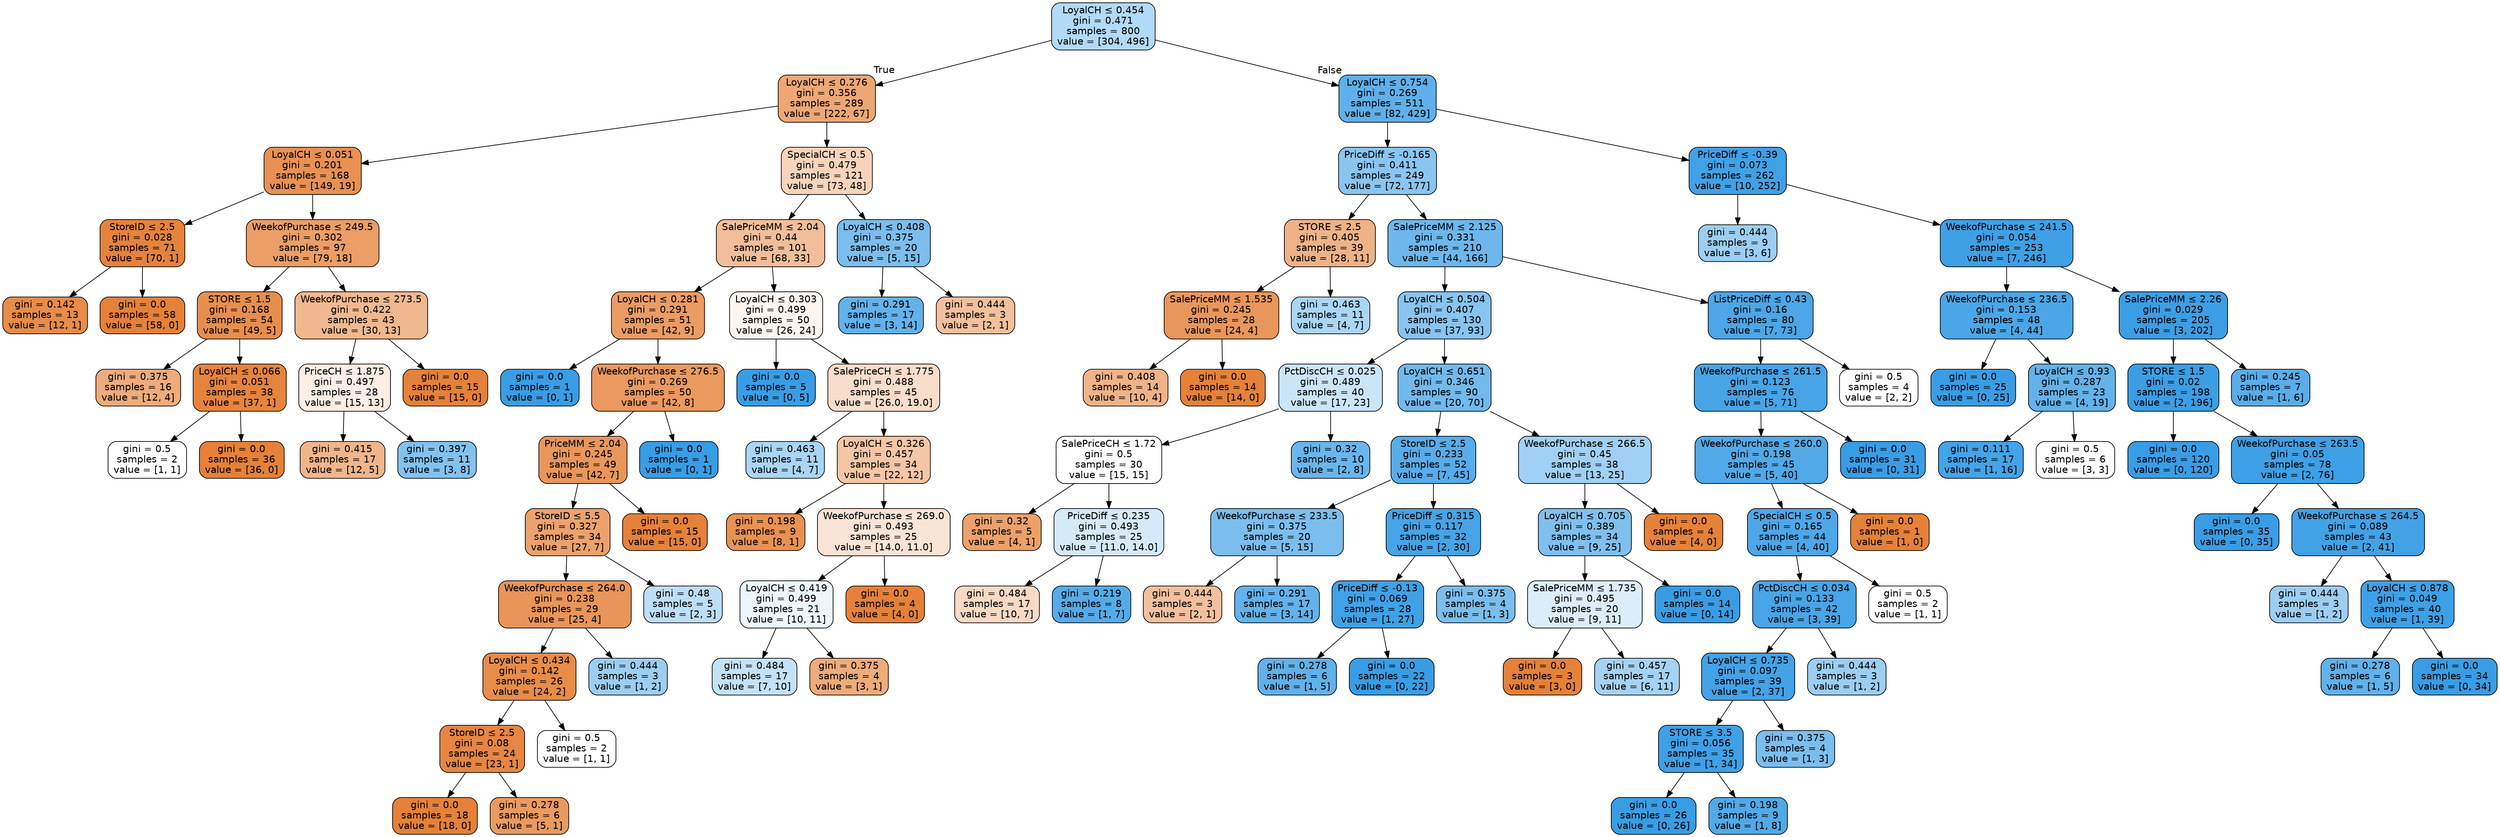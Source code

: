 digraph Tree {
node [shape=box, style="filled, rounded", color="black", fontname="helvetica"] ;
edge [fontname="helvetica"] ;
0 [label=<LoyalCH &le; 0.454<br/>gini = 0.471<br/>samples = 800<br/>value = [304, 496]>, fillcolor="#b2d9f5"] ;
1 [label=<LoyalCH &le; 0.276<br/>gini = 0.356<br/>samples = 289<br/>value = [222, 67]>, fillcolor="#eda775"] ;
0 -> 1 [labeldistance=2.5, labelangle=45, headlabel="True"] ;
2 [label=<LoyalCH &le; 0.051<br/>gini = 0.201<br/>samples = 168<br/>value = [149, 19]>, fillcolor="#e89152"] ;
1 -> 2 ;
3 [label=<StoreID &le; 2.5<br/>gini = 0.028<br/>samples = 71<br/>value = [70, 1]>, fillcolor="#e5833c"] ;
2 -> 3 ;
4 [label=<gini = 0.142<br/>samples = 13<br/>value = [12, 1]>, fillcolor="#e78c49"] ;
3 -> 4 ;
5 [label=<gini = 0.0<br/>samples = 58<br/>value = [58, 0]>, fillcolor="#e58139"] ;
3 -> 5 ;
6 [label=<WeekofPurchase &le; 249.5<br/>gini = 0.302<br/>samples = 97<br/>value = [79, 18]>, fillcolor="#eb9e66"] ;
2 -> 6 ;
7 [label=<STORE &le; 1.5<br/>gini = 0.168<br/>samples = 54<br/>value = [49, 5]>, fillcolor="#e88e4d"] ;
6 -> 7 ;
8 [label=<gini = 0.375<br/>samples = 16<br/>value = [12, 4]>, fillcolor="#eeab7b"] ;
7 -> 8 ;
9 [label=<LoyalCH &le; 0.066<br/>gini = 0.051<br/>samples = 38<br/>value = [37, 1]>, fillcolor="#e6843e"] ;
7 -> 9 ;
10 [label=<gini = 0.5<br/>samples = 2<br/>value = [1, 1]>, fillcolor="#ffffff"] ;
9 -> 10 ;
11 [label=<gini = 0.0<br/>samples = 36<br/>value = [36, 0]>, fillcolor="#e58139"] ;
9 -> 11 ;
12 [label=<WeekofPurchase &le; 273.5<br/>gini = 0.422<br/>samples = 43<br/>value = [30, 13]>, fillcolor="#f0b88f"] ;
6 -> 12 ;
13 [label=<PriceCH &le; 1.875<br/>gini = 0.497<br/>samples = 28<br/>value = [15, 13]>, fillcolor="#fceee5"] ;
12 -> 13 ;
14 [label=<gini = 0.415<br/>samples = 17<br/>value = [12, 5]>, fillcolor="#f0b58b"] ;
13 -> 14 ;
15 [label=<gini = 0.397<br/>samples = 11<br/>value = [3, 8]>, fillcolor="#83c2ef"] ;
13 -> 15 ;
16 [label=<gini = 0.0<br/>samples = 15<br/>value = [15, 0]>, fillcolor="#e58139"] ;
12 -> 16 ;
17 [label=<SpecialCH &le; 0.5<br/>gini = 0.479<br/>samples = 121<br/>value = [73, 48]>, fillcolor="#f6d4bb"] ;
1 -> 17 ;
18 [label=<SalePriceMM &le; 2.04<br/>gini = 0.44<br/>samples = 101<br/>value = [68, 33]>, fillcolor="#f2be99"] ;
17 -> 18 ;
19 [label=<LoyalCH &le; 0.281<br/>gini = 0.291<br/>samples = 51<br/>value = [42, 9]>, fillcolor="#eb9c63"] ;
18 -> 19 ;
20 [label=<gini = 0.0<br/>samples = 1<br/>value = [0, 1]>, fillcolor="#399de5"] ;
19 -> 20 ;
21 [label=<WeekofPurchase &le; 276.5<br/>gini = 0.269<br/>samples = 50<br/>value = [42, 8]>, fillcolor="#ea995f"] ;
19 -> 21 ;
22 [label=<PriceMM &le; 2.04<br/>gini = 0.245<br/>samples = 49<br/>value = [42, 7]>, fillcolor="#e9965a"] ;
21 -> 22 ;
23 [label=<StoreID &le; 5.5<br/>gini = 0.327<br/>samples = 34<br/>value = [27, 7]>, fillcolor="#eca26c"] ;
22 -> 23 ;
24 [label=<WeekofPurchase &le; 264.0<br/>gini = 0.238<br/>samples = 29<br/>value = [25, 4]>, fillcolor="#e99559"] ;
23 -> 24 ;
25 [label=<LoyalCH &le; 0.434<br/>gini = 0.142<br/>samples = 26<br/>value = [24, 2]>, fillcolor="#e78c49"] ;
24 -> 25 ;
26 [label=<StoreID &le; 2.5<br/>gini = 0.08<br/>samples = 24<br/>value = [23, 1]>, fillcolor="#e68642"] ;
25 -> 26 ;
27 [label=<gini = 0.0<br/>samples = 18<br/>value = [18, 0]>, fillcolor="#e58139"] ;
26 -> 27 ;
28 [label=<gini = 0.278<br/>samples = 6<br/>value = [5, 1]>, fillcolor="#ea9a61"] ;
26 -> 28 ;
29 [label=<gini = 0.5<br/>samples = 2<br/>value = [1, 1]>, fillcolor="#ffffff"] ;
25 -> 29 ;
30 [label=<gini = 0.444<br/>samples = 3<br/>value = [1, 2]>, fillcolor="#9ccef2"] ;
24 -> 30 ;
31 [label=<gini = 0.48<br/>samples = 5<br/>value = [2, 3]>, fillcolor="#bddef6"] ;
23 -> 31 ;
32 [label=<gini = 0.0<br/>samples = 15<br/>value = [15, 0]>, fillcolor="#e58139"] ;
22 -> 32 ;
33 [label=<gini = 0.0<br/>samples = 1<br/>value = [0, 1]>, fillcolor="#399de5"] ;
21 -> 33 ;
34 [label=<LoyalCH &le; 0.303<br/>gini = 0.499<br/>samples = 50<br/>value = [26, 24]>, fillcolor="#fdf5f0"] ;
18 -> 34 ;
35 [label=<gini = 0.0<br/>samples = 5<br/>value = [0, 5]>, fillcolor="#399de5"] ;
34 -> 35 ;
36 [label=<SalePriceCH &le; 1.775<br/>gini = 0.488<br/>samples = 45<br/>value = [26.0, 19.0]>, fillcolor="#f8ddca"] ;
34 -> 36 ;
37 [label=<gini = 0.463<br/>samples = 11<br/>value = [4, 7]>, fillcolor="#aad5f4"] ;
36 -> 37 ;
38 [label=<LoyalCH &le; 0.326<br/>gini = 0.457<br/>samples = 34<br/>value = [22, 12]>, fillcolor="#f3c6a5"] ;
36 -> 38 ;
39 [label=<gini = 0.198<br/>samples = 9<br/>value = [8, 1]>, fillcolor="#e89152"] ;
38 -> 39 ;
40 [label=<WeekofPurchase &le; 269.0<br/>gini = 0.493<br/>samples = 25<br/>value = [14.0, 11.0]>, fillcolor="#f9e4d5"] ;
38 -> 40 ;
41 [label=<LoyalCH &le; 0.419<br/>gini = 0.499<br/>samples = 21<br/>value = [10, 11]>, fillcolor="#edf6fd"] ;
40 -> 41 ;
42 [label=<gini = 0.484<br/>samples = 17<br/>value = [7, 10]>, fillcolor="#c4e2f7"] ;
41 -> 42 ;
43 [label=<gini = 0.375<br/>samples = 4<br/>value = [3, 1]>, fillcolor="#eeab7b"] ;
41 -> 43 ;
44 [label=<gini = 0.0<br/>samples = 4<br/>value = [4, 0]>, fillcolor="#e58139"] ;
40 -> 44 ;
45 [label=<LoyalCH &le; 0.408<br/>gini = 0.375<br/>samples = 20<br/>value = [5, 15]>, fillcolor="#7bbeee"] ;
17 -> 45 ;
46 [label=<gini = 0.291<br/>samples = 17<br/>value = [3, 14]>, fillcolor="#63b2eb"] ;
45 -> 46 ;
47 [label=<gini = 0.444<br/>samples = 3<br/>value = [2, 1]>, fillcolor="#f2c09c"] ;
45 -> 47 ;
48 [label=<LoyalCH &le; 0.754<br/>gini = 0.269<br/>samples = 511<br/>value = [82, 429]>, fillcolor="#5fb0ea"] ;
0 -> 48 [labeldistance=2.5, labelangle=-45, headlabel="False"] ;
49 [label=<PriceDiff &le; -0.165<br/>gini = 0.411<br/>samples = 249<br/>value = [72, 177]>, fillcolor="#8ac5f0"] ;
48 -> 49 ;
50 [label=<STORE &le; 2.5<br/>gini = 0.405<br/>samples = 39<br/>value = [28, 11]>, fillcolor="#efb287"] ;
49 -> 50 ;
51 [label=<SalePriceMM &le; 1.535<br/>gini = 0.245<br/>samples = 28<br/>value = [24, 4]>, fillcolor="#e9965a"] ;
50 -> 51 ;
52 [label=<gini = 0.408<br/>samples = 14<br/>value = [10, 4]>, fillcolor="#efb388"] ;
51 -> 52 ;
53 [label=<gini = 0.0<br/>samples = 14<br/>value = [14, 0]>, fillcolor="#e58139"] ;
51 -> 53 ;
54 [label=<gini = 0.463<br/>samples = 11<br/>value = [4, 7]>, fillcolor="#aad5f4"] ;
50 -> 54 ;
55 [label=<SalePriceMM &le; 2.125<br/>gini = 0.331<br/>samples = 210<br/>value = [44, 166]>, fillcolor="#6db7ec"] ;
49 -> 55 ;
56 [label=<LoyalCH &le; 0.504<br/>gini = 0.407<br/>samples = 130<br/>value = [37, 93]>, fillcolor="#88c4ef"] ;
55 -> 56 ;
57 [label=<PctDiscCH &le; 0.025<br/>gini = 0.489<br/>samples = 40<br/>value = [17, 23]>, fillcolor="#cbe5f8"] ;
56 -> 57 ;
58 [label=<SalePriceCH &le; 1.72<br/>gini = 0.5<br/>samples = 30<br/>value = [15, 15]>, fillcolor="#ffffff"] ;
57 -> 58 ;
59 [label=<gini = 0.32<br/>samples = 5<br/>value = [4, 1]>, fillcolor="#eca06a"] ;
58 -> 59 ;
60 [label=<PriceDiff &le; 0.235<br/>gini = 0.493<br/>samples = 25<br/>value = [11.0, 14.0]>, fillcolor="#d5eaf9"] ;
58 -> 60 ;
61 [label=<gini = 0.484<br/>samples = 17<br/>value = [10, 7]>, fillcolor="#f7d9c4"] ;
60 -> 61 ;
62 [label=<gini = 0.219<br/>samples = 8<br/>value = [1, 7]>, fillcolor="#55abe9"] ;
60 -> 62 ;
63 [label=<gini = 0.32<br/>samples = 10<br/>value = [2, 8]>, fillcolor="#6ab6ec"] ;
57 -> 63 ;
64 [label=<LoyalCH &le; 0.651<br/>gini = 0.346<br/>samples = 90<br/>value = [20, 70]>, fillcolor="#72b9ec"] ;
56 -> 64 ;
65 [label=<StoreID &le; 2.5<br/>gini = 0.233<br/>samples = 52<br/>value = [7, 45]>, fillcolor="#58ace9"] ;
64 -> 65 ;
66 [label=<WeekofPurchase &le; 233.5<br/>gini = 0.375<br/>samples = 20<br/>value = [5, 15]>, fillcolor="#7bbeee"] ;
65 -> 66 ;
67 [label=<gini = 0.444<br/>samples = 3<br/>value = [2, 1]>, fillcolor="#f2c09c"] ;
66 -> 67 ;
68 [label=<gini = 0.291<br/>samples = 17<br/>value = [3, 14]>, fillcolor="#63b2eb"] ;
66 -> 68 ;
69 [label=<PriceDiff &le; 0.315<br/>gini = 0.117<br/>samples = 32<br/>value = [2, 30]>, fillcolor="#46a4e7"] ;
65 -> 69 ;
70 [label=<PriceDiff &le; -0.13<br/>gini = 0.069<br/>samples = 28<br/>value = [1, 27]>, fillcolor="#40a1e6"] ;
69 -> 70 ;
71 [label=<gini = 0.278<br/>samples = 6<br/>value = [1, 5]>, fillcolor="#61b1ea"] ;
70 -> 71 ;
72 [label=<gini = 0.0<br/>samples = 22<br/>value = [0, 22]>, fillcolor="#399de5"] ;
70 -> 72 ;
73 [label=<gini = 0.375<br/>samples = 4<br/>value = [1, 3]>, fillcolor="#7bbeee"] ;
69 -> 73 ;
74 [label=<WeekofPurchase &le; 266.5<br/>gini = 0.45<br/>samples = 38<br/>value = [13, 25]>, fillcolor="#a0d0f3"] ;
64 -> 74 ;
75 [label=<LoyalCH &le; 0.705<br/>gini = 0.389<br/>samples = 34<br/>value = [9, 25]>, fillcolor="#80c0ee"] ;
74 -> 75 ;
76 [label=<SalePriceMM &le; 1.735<br/>gini = 0.495<br/>samples = 20<br/>value = [9, 11]>, fillcolor="#dbedfa"] ;
75 -> 76 ;
77 [label=<gini = 0.0<br/>samples = 3<br/>value = [3, 0]>, fillcolor="#e58139"] ;
76 -> 77 ;
78 [label=<gini = 0.457<br/>samples = 17<br/>value = [6, 11]>, fillcolor="#a5d2f3"] ;
76 -> 78 ;
79 [label=<gini = 0.0<br/>samples = 14<br/>value = [0, 14]>, fillcolor="#399de5"] ;
75 -> 79 ;
80 [label=<gini = 0.0<br/>samples = 4<br/>value = [4, 0]>, fillcolor="#e58139"] ;
74 -> 80 ;
81 [label=<ListPriceDiff &le; 0.43<br/>gini = 0.16<br/>samples = 80<br/>value = [7, 73]>, fillcolor="#4ca6e7"] ;
55 -> 81 ;
82 [label=<WeekofPurchase &le; 261.5<br/>gini = 0.123<br/>samples = 76<br/>value = [5, 71]>, fillcolor="#47a4e7"] ;
81 -> 82 ;
83 [label=<WeekofPurchase &le; 260.0<br/>gini = 0.198<br/>samples = 45<br/>value = [5, 40]>, fillcolor="#52a9e8"] ;
82 -> 83 ;
84 [label=<SpecialCH &le; 0.5<br/>gini = 0.165<br/>samples = 44<br/>value = [4, 40]>, fillcolor="#4da7e8"] ;
83 -> 84 ;
85 [label=<PctDiscCH &le; 0.034<br/>gini = 0.133<br/>samples = 42<br/>value = [3, 39]>, fillcolor="#48a5e7"] ;
84 -> 85 ;
86 [label=<LoyalCH &le; 0.735<br/>gini = 0.097<br/>samples = 39<br/>value = [2, 37]>, fillcolor="#44a2e6"] ;
85 -> 86 ;
87 [label=<STORE &le; 3.5<br/>gini = 0.056<br/>samples = 35<br/>value = [1, 34]>, fillcolor="#3fa0e6"] ;
86 -> 87 ;
88 [label=<gini = 0.0<br/>samples = 26<br/>value = [0, 26]>, fillcolor="#399de5"] ;
87 -> 88 ;
89 [label=<gini = 0.198<br/>samples = 9<br/>value = [1, 8]>, fillcolor="#52a9e8"] ;
87 -> 89 ;
90 [label=<gini = 0.375<br/>samples = 4<br/>value = [1, 3]>, fillcolor="#7bbeee"] ;
86 -> 90 ;
91 [label=<gini = 0.444<br/>samples = 3<br/>value = [1, 2]>, fillcolor="#9ccef2"] ;
85 -> 91 ;
92 [label=<gini = 0.5<br/>samples = 2<br/>value = [1, 1]>, fillcolor="#ffffff"] ;
84 -> 92 ;
93 [label=<gini = 0.0<br/>samples = 1<br/>value = [1, 0]>, fillcolor="#e58139"] ;
83 -> 93 ;
94 [label=<gini = 0.0<br/>samples = 31<br/>value = [0, 31]>, fillcolor="#399de5"] ;
82 -> 94 ;
95 [label=<gini = 0.5<br/>samples = 4<br/>value = [2, 2]>, fillcolor="#ffffff"] ;
81 -> 95 ;
96 [label=<PriceDiff &le; -0.39<br/>gini = 0.073<br/>samples = 262<br/>value = [10, 252]>, fillcolor="#41a1e6"] ;
48 -> 96 ;
97 [label=<gini = 0.444<br/>samples = 9<br/>value = [3, 6]>, fillcolor="#9ccef2"] ;
96 -> 97 ;
98 [label=<WeekofPurchase &le; 241.5<br/>gini = 0.054<br/>samples = 253<br/>value = [7, 246]>, fillcolor="#3fa0e6"] ;
96 -> 98 ;
99 [label=<WeekofPurchase &le; 236.5<br/>gini = 0.153<br/>samples = 48<br/>value = [4, 44]>, fillcolor="#4ba6e7"] ;
98 -> 99 ;
100 [label=<gini = 0.0<br/>samples = 25<br/>value = [0, 25]>, fillcolor="#399de5"] ;
99 -> 100 ;
101 [label=<LoyalCH &le; 0.93<br/>gini = 0.287<br/>samples = 23<br/>value = [4, 19]>, fillcolor="#63b2ea"] ;
99 -> 101 ;
102 [label=<gini = 0.111<br/>samples = 17<br/>value = [1, 16]>, fillcolor="#45a3e7"] ;
101 -> 102 ;
103 [label=<gini = 0.5<br/>samples = 6<br/>value = [3, 3]>, fillcolor="#ffffff"] ;
101 -> 103 ;
104 [label=<SalePriceMM &le; 2.26<br/>gini = 0.029<br/>samples = 205<br/>value = [3, 202]>, fillcolor="#3c9ee5"] ;
98 -> 104 ;
105 [label=<STORE &le; 1.5<br/>gini = 0.02<br/>samples = 198<br/>value = [2, 196]>, fillcolor="#3b9ee5"] ;
104 -> 105 ;
106 [label=<gini = 0.0<br/>samples = 120<br/>value = [0, 120]>, fillcolor="#399de5"] ;
105 -> 106 ;
107 [label=<WeekofPurchase &le; 263.5<br/>gini = 0.05<br/>samples = 78<br/>value = [2, 76]>, fillcolor="#3ea0e6"] ;
105 -> 107 ;
108 [label=<gini = 0.0<br/>samples = 35<br/>value = [0, 35]>, fillcolor="#399de5"] ;
107 -> 108 ;
109 [label=<WeekofPurchase &le; 264.5<br/>gini = 0.089<br/>samples = 43<br/>value = [2, 41]>, fillcolor="#43a2e6"] ;
107 -> 109 ;
110 [label=<gini = 0.444<br/>samples = 3<br/>value = [1, 2]>, fillcolor="#9ccef2"] ;
109 -> 110 ;
111 [label=<LoyalCH &le; 0.878<br/>gini = 0.049<br/>samples = 40<br/>value = [1, 39]>, fillcolor="#3ea0e6"] ;
109 -> 111 ;
112 [label=<gini = 0.278<br/>samples = 6<br/>value = [1, 5]>, fillcolor="#61b1ea"] ;
111 -> 112 ;
113 [label=<gini = 0.0<br/>samples = 34<br/>value = [0, 34]>, fillcolor="#399de5"] ;
111 -> 113 ;
114 [label=<gini = 0.245<br/>samples = 7<br/>value = [1, 6]>, fillcolor="#5aade9"] ;
104 -> 114 ;
}
